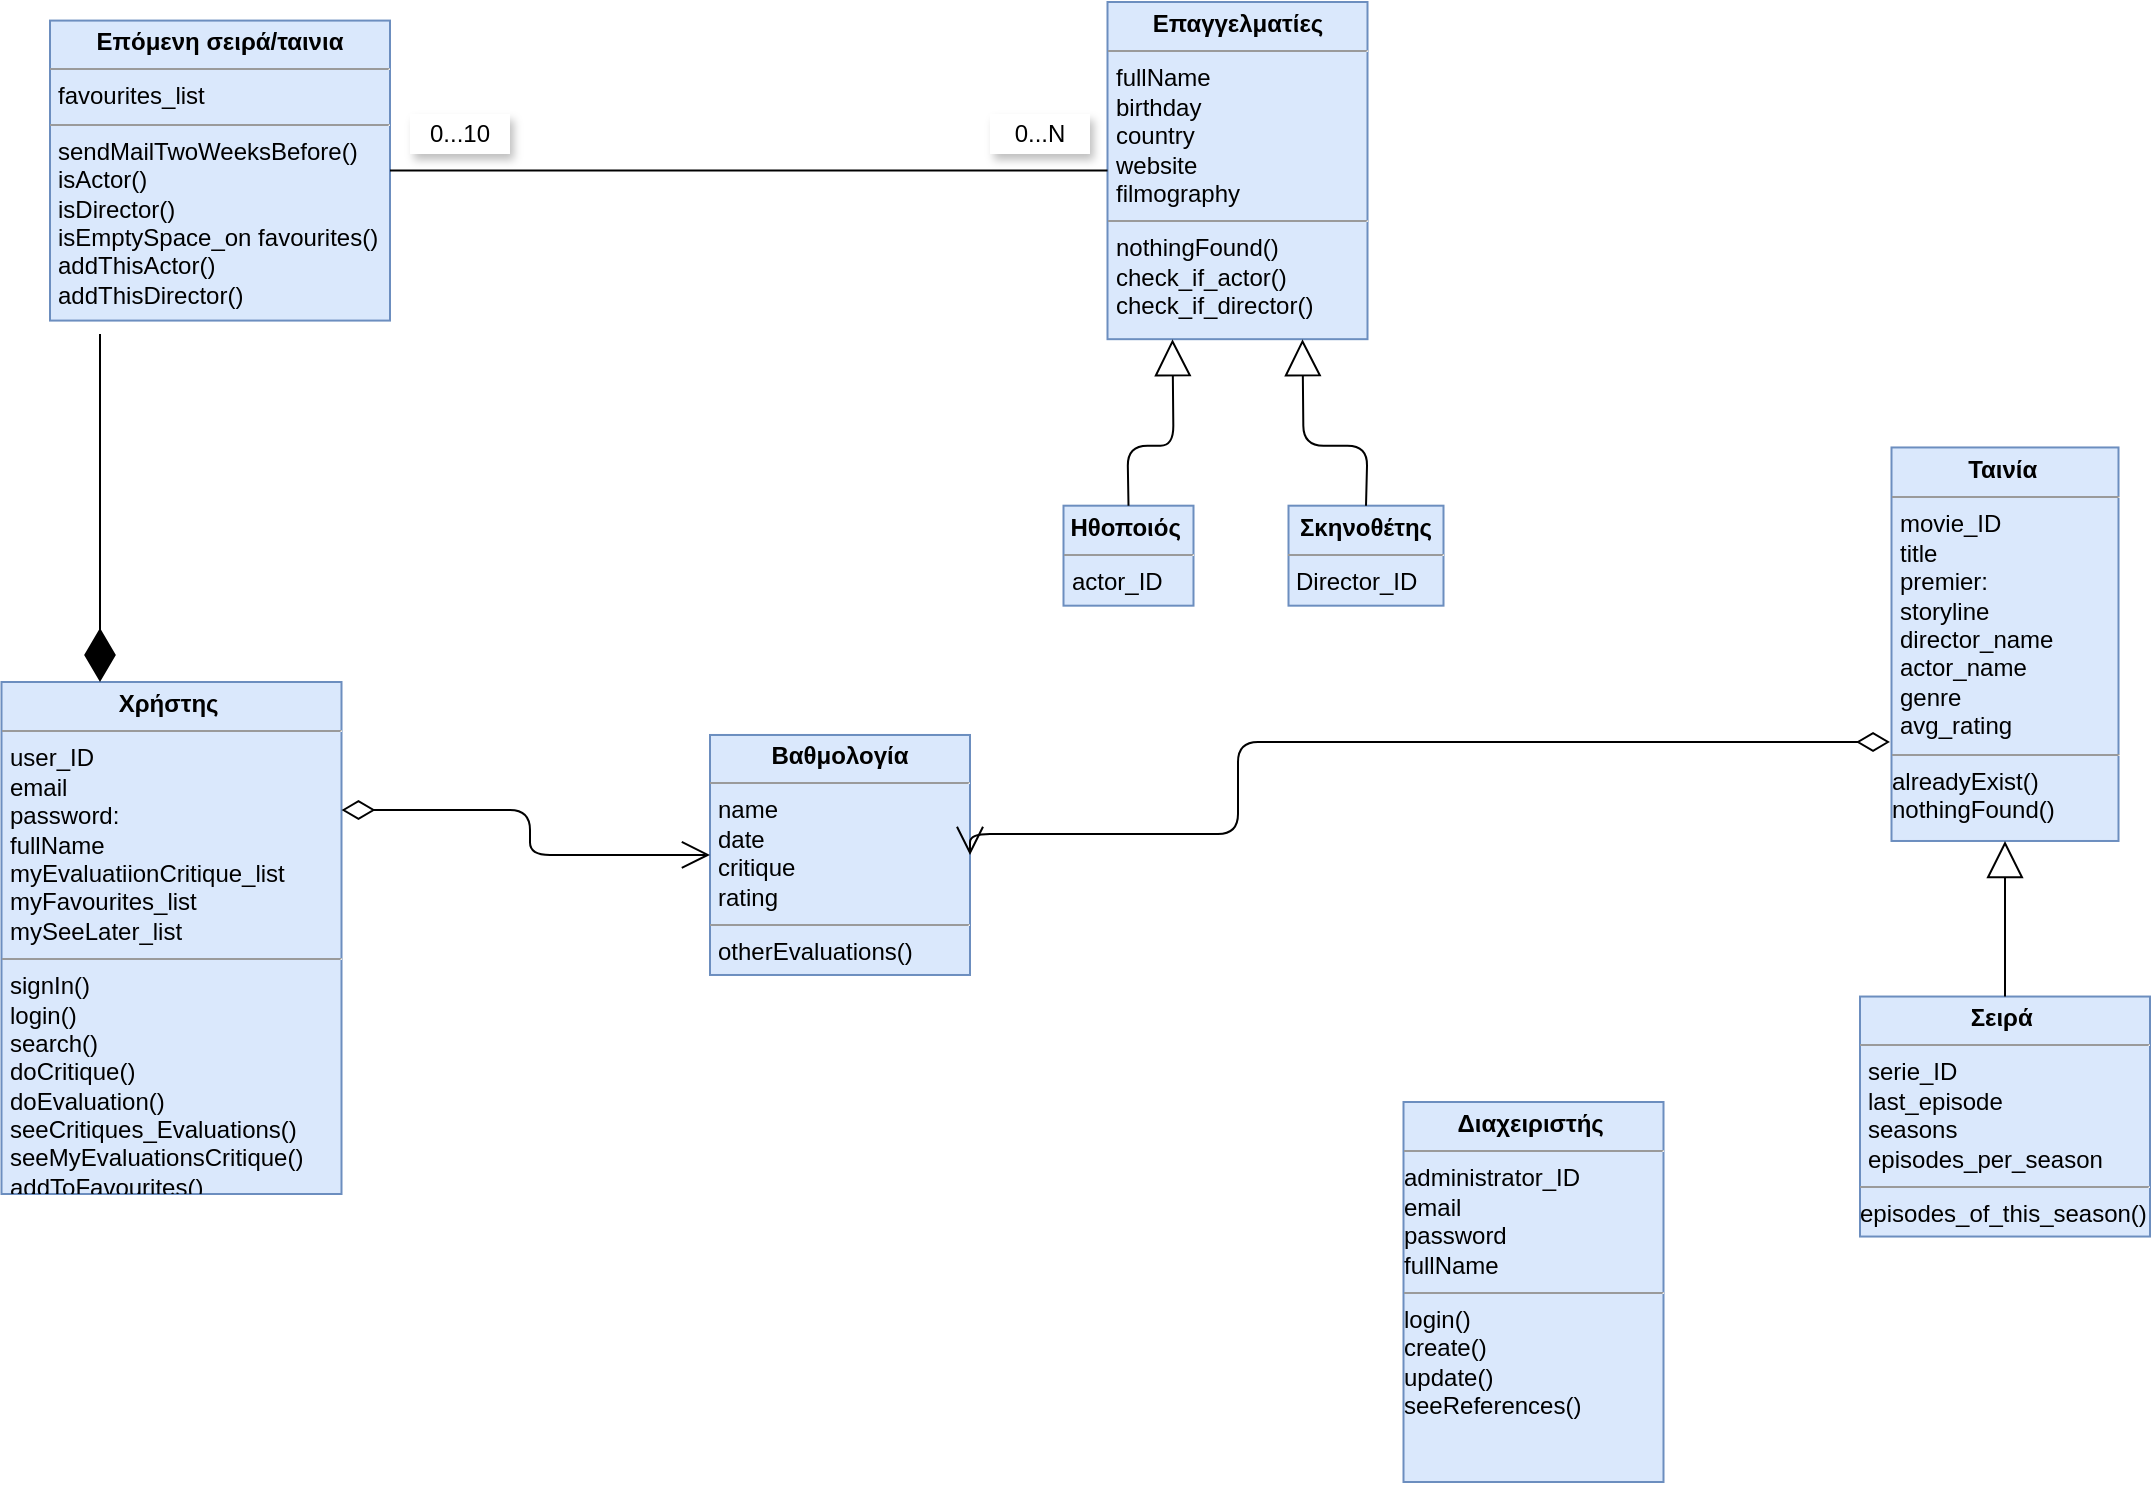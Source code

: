 <mxfile version="14.8.0" type="github">
  <diagram id="mvpipmfOTZVIbn2RnBfs" name="Page-1">
    <mxGraphModel dx="-4770" dy="-1740" grid="1" gridSize="10" guides="1" tooltips="1" connect="1" arrows="1" fold="1" page="1" pageScale="1" pageWidth="827" pageHeight="1169" math="0" shadow="0">
      <root>
        <mxCell id="0" />
        <mxCell id="1" parent="0" />
        <mxCell id="zpBQGHldrdGLaz9oylC_-38" value="&lt;p style=&quot;margin: 0px ; margin-top: 4px ; text-align: center&quot;&gt;&lt;b&gt;Χρήστης&amp;nbsp;&lt;/b&gt;&lt;/p&gt;&lt;hr size=&quot;1&quot;&gt;&lt;p style=&quot;margin: 0px ; margin-left: 4px&quot;&gt;user_ID&lt;br&gt;&lt;/p&gt;&lt;p style=&quot;margin: 0px ; margin-left: 4px&quot;&gt;email&lt;/p&gt;&lt;p style=&quot;margin: 0px ; margin-left: 4px&quot;&gt;password:&lt;/p&gt;&lt;p style=&quot;margin: 0px ; margin-left: 4px&quot;&gt;fullName&lt;/p&gt;&lt;p style=&quot;margin: 0px ; margin-left: 4px&quot;&gt;myEvaluatiionCritique_list&lt;br&gt;&lt;/p&gt;&lt;p style=&quot;margin: 0px ; margin-left: 4px&quot;&gt;myFavourites_list&lt;/p&gt;&lt;p style=&quot;margin: 0px ; margin-left: 4px&quot;&gt;mySeeLater_list&lt;/p&gt;&lt;hr size=&quot;1&quot;&gt;&lt;p style=&quot;margin: 0px 0px 0px 4px&quot;&gt;&lt;span&gt;signIn()&lt;/span&gt;&lt;br&gt;&lt;/p&gt;&lt;p style=&quot;margin: 0px 0px 0px 4px&quot;&gt;&lt;span&gt;login()&lt;/span&gt;&lt;/p&gt;&lt;p style=&quot;margin: 0px 0px 0px 4px&quot;&gt;search()&lt;span&gt;&lt;br&gt;&lt;/span&gt;&lt;/p&gt;&lt;p style=&quot;margin: 0px 0px 0px 4px&quot;&gt;doCritique()&lt;/p&gt;&lt;p style=&quot;margin: 0px 0px 0px 4px&quot;&gt;doEvaluation()&lt;/p&gt;&lt;p style=&quot;margin: 0px 0px 0px 4px&quot;&gt;seeCritiques_Evaluations()&lt;/p&gt;&lt;p style=&quot;margin: 0px 0px 0px 4px&quot;&gt;seeMyEvaluationsCritique()&lt;/p&gt;&lt;p style=&quot;margin: 0px 0px 0px 4px&quot;&gt;addToFavourites()&lt;/p&gt;&lt;p style=&quot;margin: 0px 0px 0px 4px&quot;&gt;&lt;br&gt;&lt;/p&gt;" style="verticalAlign=top;align=left;overflow=fill;fontSize=12;fontFamily=Helvetica;html=1;fillColor=#dae8fc;strokeColor=#6c8ebf;labelBackgroundColor=none;" vertex="1" parent="1">
          <mxGeometry x="5915.75" y="2834" width="170" height="256" as="geometry" />
        </mxCell>
        <mxCell id="zpBQGHldrdGLaz9oylC_-39" value="&lt;p style=&quot;margin: 0px ; margin-top: 4px ; text-align: center&quot;&gt;&lt;b&gt;Βαθμολογία&lt;/b&gt;&lt;/p&gt;&lt;hr size=&quot;1&quot;&gt;&lt;p style=&quot;margin: 0px ; margin-left: 4px&quot;&gt;&lt;span&gt;name&lt;/span&gt;&lt;br&gt;&lt;/p&gt;&lt;p style=&quot;margin: 0px ; margin-left: 4px&quot;&gt;&lt;span&gt;date&lt;/span&gt;&lt;/p&gt;&lt;p style=&quot;margin: 0px ; margin-left: 4px&quot;&gt;&lt;span&gt;critique&lt;/span&gt;&lt;/p&gt;&lt;p style=&quot;margin: 0px ; margin-left: 4px&quot;&gt;&lt;span&gt;rating&lt;/span&gt;&lt;/p&gt;&lt;hr size=&quot;1&quot;&gt;&lt;p style=&quot;margin: 0px ; margin-left: 4px&quot;&gt;otherEvaluations()&lt;/p&gt;&lt;p style=&quot;margin: 0px ; margin-left: 4px&quot;&gt;&lt;br&gt;&lt;/p&gt;&lt;p style=&quot;margin: 0px ; margin-left: 4px&quot;&gt;&lt;br&gt;&lt;/p&gt;" style="verticalAlign=top;align=left;overflow=fill;fontSize=12;fontFamily=Helvetica;html=1;fillColor=#dae8fc;strokeColor=#6c8ebf;" vertex="1" parent="1">
          <mxGeometry x="6270" y="2860.49" width="130" height="120" as="geometry" />
        </mxCell>
        <mxCell id="zpBQGHldrdGLaz9oylC_-40" value="&lt;p style=&quot;margin: 0px ; margin-top: 4px ; text-align: center&quot;&gt;&lt;b&gt;&amp;nbsp;Επόμενη σειρά/ταινια&amp;nbsp;&lt;/b&gt;&lt;/p&gt;&lt;hr size=&quot;1&quot;&gt;&lt;p style=&quot;margin: 0px ; margin-left: 4px&quot;&gt;&lt;span&gt;favourites_list&lt;/span&gt;&lt;br&gt;&lt;/p&gt;&lt;hr size=&quot;1&quot;&gt;&lt;p style=&quot;margin: 0px ; margin-left: 4px&quot;&gt;sendMailTwoWeeksBefore()&lt;/p&gt;&lt;p style=&quot;margin: 0px ; margin-left: 4px&quot;&gt;isActor()&lt;/p&gt;&lt;p style=&quot;margin: 0px ; margin-left: 4px&quot;&gt;isDirector()&lt;/p&gt;&lt;p style=&quot;margin: 0px ; margin-left: 4px&quot;&gt;isEmptySpace_on favourites()&lt;/p&gt;&lt;p style=&quot;margin: 0px ; margin-left: 4px&quot;&gt;addThisActor()&lt;/p&gt;&lt;p style=&quot;margin: 0px ; margin-left: 4px&quot;&gt;addThisDirector()&lt;/p&gt;" style="verticalAlign=top;align=left;overflow=fill;fontSize=12;fontFamily=Helvetica;html=1;fillColor=#dae8fc;strokeColor=#6c8ebf;labelBackgroundColor=none;" vertex="1" parent="1">
          <mxGeometry x="5940" y="2503.29" width="170" height="150" as="geometry" />
        </mxCell>
        <mxCell id="zpBQGHldrdGLaz9oylC_-41" value="&lt;p style=&quot;margin: 4px 0px 0px ; text-align: center&quot;&gt;&lt;b&gt;&lt;font style=&quot;font-size: 12px&quot;&gt;Σειρά&amp;nbsp;&lt;/font&gt;&lt;/b&gt;&lt;/p&gt;&lt;hr size=&quot;1&quot;&gt;&lt;p style=&quot;margin: 0px 0px 0px 4px&quot;&gt;&lt;font style=&quot;font-size: 12px&quot;&gt;serie_ID&lt;/font&gt;&lt;/p&gt;&lt;p style=&quot;margin: 0px 0px 0px 4px&quot;&gt;&lt;font style=&quot;font-size: 12px&quot;&gt;last_episode&lt;/font&gt;&lt;/p&gt;&lt;p style=&quot;margin: 0px 0px 0px 4px&quot;&gt;&lt;font style=&quot;font-size: 12px&quot;&gt;seasons&lt;/font&gt;&lt;/p&gt;&lt;p style=&quot;margin: 0px 0px 0px 4px&quot;&gt;&lt;font style=&quot;font-size: 12px&quot;&gt;episodes_per_season&lt;/font&gt;&lt;/p&gt;&lt;hr size=&quot;1&quot;&gt;&lt;font style=&quot;font-size: 12px&quot;&gt;episodes_of_this_season()&lt;/font&gt;&lt;br&gt;&lt;p style=&quot;margin: 0px ; margin-left: 4px&quot;&gt;&lt;/p&gt;" style="verticalAlign=top;align=left;overflow=fill;fontSize=12;fontFamily=Helvetica;html=1;fillColor=#dae8fc;strokeColor=#6c8ebf;labelBackgroundColor=none;" vertex="1" parent="1">
          <mxGeometry x="6845" y="2991.27" width="145" height="120" as="geometry" />
        </mxCell>
        <mxCell id="zpBQGHldrdGLaz9oylC_-42" value="&lt;p style=&quot;margin: 0px ; margin-top: 4px ; text-align: center&quot;&gt;&lt;b&gt;Σκηνοθέτης&lt;/b&gt;&lt;/p&gt;&lt;hr size=&quot;1&quot;&gt;&lt;p style=&quot;margin: 0px 0px 0px 4px&quot;&gt;&lt;span&gt;Director_ID&lt;/span&gt;&lt;/p&gt;&lt;p style=&quot;margin: 0px ; margin-left: 4px&quot;&gt;&lt;br&gt;&lt;/p&gt;&lt;p style=&quot;margin: 0px ; margin-left: 4px&quot;&gt;&lt;br&gt;&lt;/p&gt;" style="verticalAlign=top;align=left;overflow=fill;fontSize=12;fontFamily=Helvetica;html=1;fillColor=#dae8fc;strokeColor=#6c8ebf;labelBackgroundColor=none;" vertex="1" parent="1">
          <mxGeometry x="6559.25" y="2745.84" width="77.5" height="50" as="geometry" />
        </mxCell>
        <mxCell id="zpBQGHldrdGLaz9oylC_-43" value="&lt;p style=&quot;margin: 0px ; margin-top: 4px ; text-align: center&quot;&gt;&lt;b&gt;Ηθοποιός&amp;nbsp;&lt;/b&gt;&lt;/p&gt;&lt;hr size=&quot;1&quot;&gt;&lt;p style=&quot;margin: 0px 0px 0px 4px&quot;&gt;actor_ID&lt;/p&gt;&lt;p style=&quot;margin: 0px ; margin-left: 4px&quot;&gt;&lt;br&gt;&lt;/p&gt;&lt;p style=&quot;margin: 0px ; margin-left: 4px&quot;&gt;&lt;br&gt;&lt;/p&gt;" style="verticalAlign=top;align=left;overflow=fill;fontSize=12;fontFamily=Helvetica;html=1;fillColor=#dae8fc;strokeColor=#6c8ebf;labelBackgroundColor=none;" vertex="1" parent="1">
          <mxGeometry x="6446.75" y="2745.84" width="65" height="50" as="geometry" />
        </mxCell>
        <mxCell id="zpBQGHldrdGLaz9oylC_-44" value="&lt;p style=&quot;margin: 0px ; margin-top: 4px ; text-align: center&quot;&gt;&lt;b&gt;Ταινία&amp;nbsp;&lt;/b&gt;&lt;/p&gt;&lt;hr size=&quot;1&quot;&gt;&lt;p style=&quot;margin: 0px 0px 0px 4px&quot;&gt;movie_ID&lt;/p&gt;&lt;p style=&quot;margin: 0px 0px 0px 4px&quot;&gt;title&lt;br&gt;&lt;/p&gt;&lt;p style=&quot;margin: 0px 0px 0px 4px&quot;&gt;premier:&lt;/p&gt;&lt;p style=&quot;margin: 0px 0px 0px 4px&quot;&gt;storyline&lt;/p&gt;&lt;p style=&quot;margin: 0px 0px 0px 4px&quot;&gt;director_name&lt;/p&gt;&lt;p style=&quot;margin: 0px 0px 0px 4px&quot;&gt;actor_name&lt;/p&gt;&lt;p style=&quot;margin: 0px 0px 0px 4px&quot;&gt;genre&lt;/p&gt;&lt;p style=&quot;margin: 0px 0px 0px 4px&quot;&gt;avg_rating&lt;/p&gt;&lt;hr size=&quot;1&quot;&gt;alreadyExist()&lt;br&gt;nothingFound()&lt;br&gt;&lt;br&gt;&lt;p style=&quot;margin: 0px ; margin-left: 4px&quot;&gt;&lt;/p&gt;" style="verticalAlign=top;align=left;overflow=fill;fontSize=12;fontFamily=Helvetica;html=1;fillColor=#dae8fc;strokeColor=#6c8ebf;labelBackgroundColor=none;" vertex="1" parent="1">
          <mxGeometry x="6860.75" y="2716.73" width="113.5" height="196.76" as="geometry" />
        </mxCell>
        <mxCell id="zpBQGHldrdGLaz9oylC_-45" value="&lt;p style=&quot;margin: 0px ; margin-top: 4px ; text-align: center&quot;&gt;&lt;b&gt;Διαχειριστής&amp;nbsp;&lt;/b&gt;&lt;/p&gt;&lt;hr size=&quot;1&quot;&gt;administrator_ID&lt;br&gt;&lt;span&gt;email&lt;br&gt;&lt;/span&gt;&lt;span&gt;password&lt;br&gt;&lt;/span&gt;&lt;span&gt;fullName&lt;/span&gt;&lt;span&gt;&lt;br&gt;&lt;/span&gt;&lt;hr size=&quot;1&quot;&gt;login()&lt;span&gt;&lt;br&gt;create()&lt;br&gt;update()&lt;br&gt;&lt;/span&gt;&lt;span&gt;seeReferences()&lt;/span&gt;&lt;span&gt;&lt;br&gt;&lt;/span&gt;" style="verticalAlign=top;align=left;overflow=fill;fontSize=12;fontFamily=Helvetica;html=1;fillColor=#dae8fc;strokeColor=#6c8ebf;labelBackgroundColor=none;" vertex="1" parent="1">
          <mxGeometry x="6616.75" y="3044" width="130" height="190" as="geometry" />
        </mxCell>
        <mxCell id="zpBQGHldrdGLaz9oylC_-46" value="&lt;p style=&quot;margin: 0px ; margin-top: 4px ; text-align: center&quot;&gt;&lt;b&gt;Επαγγελματίες&lt;/b&gt;&lt;/p&gt;&lt;hr size=&quot;1&quot;&gt;&lt;p style=&quot;margin: 0px 0px 0px 4px&quot;&gt;&lt;span&gt;fullName&lt;/span&gt;&lt;br&gt;&lt;/p&gt;&lt;p style=&quot;margin: 0px 0px 0px 4px&quot;&gt;birthday&lt;/p&gt;&lt;p style=&quot;margin: 0px 0px 0px 4px&quot;&gt;country&lt;/p&gt;&lt;p style=&quot;margin: 0px 0px 0px 4px&quot;&gt;website&lt;/p&gt;&lt;p style=&quot;margin: 0px 0px 0px 4px&quot;&gt;filmography&lt;/p&gt;&lt;hr size=&quot;1&quot;&gt;&lt;p style=&quot;margin: 0px ; margin-left: 4px&quot;&gt;&lt;span&gt;nothingFound()&lt;/span&gt;&lt;br&gt;&lt;/p&gt;&lt;p style=&quot;margin: 0px ; margin-left: 4px&quot;&gt;check_if_actor()&lt;/p&gt;&lt;p style=&quot;margin: 0px ; margin-left: 4px&quot;&gt;check_if_director()&lt;/p&gt;" style="verticalAlign=top;align=left;overflow=fill;fontSize=12;fontFamily=Helvetica;html=1;fillColor=#dae8fc;strokeColor=#6c8ebf;labelBackgroundColor=none;" vertex="1" parent="1">
          <mxGeometry x="6468.75" y="2494" width="130" height="168.59" as="geometry" />
        </mxCell>
        <mxCell id="zpBQGHldrdGLaz9oylC_-47" value="" style="endArrow=block;endSize=16;endFill=0;html=1;exitX=0.5;exitY=0;exitDx=0;exitDy=0;entryX=0.25;entryY=1;entryDx=0;entryDy=0;labelBackgroundColor=none;" edge="1" parent="1" source="zpBQGHldrdGLaz9oylC_-43" target="zpBQGHldrdGLaz9oylC_-46">
          <mxGeometry x="-0.042" width="160" relative="1" as="geometry">
            <mxPoint x="6592.162" y="2976.535" as="sourcePoint" />
            <mxPoint x="6421.25" y="2662.585" as="targetPoint" />
            <Array as="points">
              <mxPoint x="6478.75" y="2715.84" />
              <mxPoint x="6501.75" y="2715.84" />
            </Array>
            <mxPoint as="offset" />
          </mxGeometry>
        </mxCell>
        <mxCell id="zpBQGHldrdGLaz9oylC_-48" value="" style="endArrow=block;endSize=16;endFill=0;html=1;exitX=0.5;exitY=0;exitDx=0;exitDy=0;entryX=0.75;entryY=1;entryDx=0;entryDy=0;labelBackgroundColor=none;" edge="1" parent="1" source="zpBQGHldrdGLaz9oylC_-42" target="zpBQGHldrdGLaz9oylC_-46">
          <mxGeometry x="-0.101" width="160" relative="1" as="geometry">
            <mxPoint x="6551.25" y="2769.09" as="sourcePoint" />
            <mxPoint x="6528.75" y="2665.84" as="targetPoint" />
            <Array as="points">
              <mxPoint x="6598.75" y="2715.84" />
              <mxPoint x="6566.75" y="2715.84" />
            </Array>
            <mxPoint as="offset" />
          </mxGeometry>
        </mxCell>
        <mxCell id="zpBQGHldrdGLaz9oylC_-49" value="" style="endArrow=block;endSize=16;endFill=0;html=1;entryX=0.5;entryY=1;entryDx=0;entryDy=0;exitX=0.5;exitY=0;exitDx=0;exitDy=0;labelBackgroundColor=none;" edge="1" parent="1" source="zpBQGHldrdGLaz9oylC_-41" target="zpBQGHldrdGLaz9oylC_-44">
          <mxGeometry x="-0.101" width="160" relative="1" as="geometry">
            <mxPoint x="6764.5" y="3071.27" as="sourcePoint" />
            <mxPoint x="6914.5" y="2931.27" as="targetPoint" />
            <Array as="points">
              <mxPoint x="6917.5" y="2951.27" />
            </Array>
            <mxPoint as="offset" />
          </mxGeometry>
        </mxCell>
        <mxCell id="zpBQGHldrdGLaz9oylC_-59" value="" style="endArrow=diamondThin;endFill=1;endSize=24;html=1;entryX=0.5;entryY=0;entryDx=0;entryDy=0;labelBackgroundColor=none;startArrow=none;" edge="1" parent="1">
          <mxGeometry width="160" relative="1" as="geometry">
            <mxPoint x="5965" y="2795.84" as="sourcePoint" />
            <mxPoint x="5965" y="2834.005" as="targetPoint" />
            <Array as="points" />
          </mxGeometry>
        </mxCell>
        <mxCell id="zpBQGHldrdGLaz9oylC_-60" value="" style="endArrow=open;html=1;endSize=12;startArrow=diamondThin;startSize=14;startFill=0;edgeStyle=orthogonalEdgeStyle;align=left;verticalAlign=bottom;exitX=1;exitY=0.25;exitDx=0;exitDy=0;entryX=0;entryY=0.5;entryDx=0;entryDy=0;" edge="1" parent="1" source="zpBQGHldrdGLaz9oylC_-38" target="zpBQGHldrdGLaz9oylC_-39">
          <mxGeometry x="-1" y="3" relative="1" as="geometry">
            <mxPoint x="6130" y="2940" as="sourcePoint" />
            <mxPoint x="6260" y="2920" as="targetPoint" />
            <Array as="points">
              <mxPoint x="6180" y="2898" />
              <mxPoint x="6180" y="2921" />
            </Array>
          </mxGeometry>
        </mxCell>
        <mxCell id="zpBQGHldrdGLaz9oylC_-61" value="" style="endArrow=open;html=1;endSize=12;startArrow=diamondThin;startSize=14;startFill=0;edgeStyle=orthogonalEdgeStyle;align=left;verticalAlign=bottom;entryX=1;entryY=0.5;entryDx=0;entryDy=0;" edge="1" parent="1" target="zpBQGHldrdGLaz9oylC_-39">
          <mxGeometry x="-1" y="3" relative="1" as="geometry">
            <mxPoint x="6860" y="2864" as="sourcePoint" />
            <mxPoint x="6410" y="2870" as="targetPoint" />
            <Array as="points">
              <mxPoint x="6534" y="2864" />
              <mxPoint x="6534" y="2910" />
            </Array>
          </mxGeometry>
        </mxCell>
        <mxCell id="zpBQGHldrdGLaz9oylC_-63" value="" style="endArrow=none;endFill=1;endSize=24;html=1;labelBackgroundColor=none;" edge="1" parent="1">
          <mxGeometry width="160" relative="1" as="geometry">
            <mxPoint x="5965" y="2660" as="sourcePoint" />
            <mxPoint x="5965" y="2800" as="targetPoint" />
            <Array as="points" />
          </mxGeometry>
        </mxCell>
        <mxCell id="zpBQGHldrdGLaz9oylC_-64" value="0...10" style="text;html=1;strokeColor=none;align=center;verticalAlign=middle;whiteSpace=wrap;rounded=0;shadow=1;fillColor=#FFFFFF;" vertex="1" parent="1">
          <mxGeometry x="6120" y="2550" width="50" height="20" as="geometry" />
        </mxCell>
        <mxCell id="zpBQGHldrdGLaz9oylC_-66" value="" style="endArrow=none;html=1;exitX=1;exitY=0.5;exitDx=0;exitDy=0;entryX=0;entryY=0.5;entryDx=0;entryDy=0;" edge="1" parent="1" source="zpBQGHldrdGLaz9oylC_-40" target="zpBQGHldrdGLaz9oylC_-46">
          <mxGeometry width="50" height="50" relative="1" as="geometry">
            <mxPoint x="6200" y="2770" as="sourcePoint" />
            <mxPoint x="6250" y="2720" as="targetPoint" />
          </mxGeometry>
        </mxCell>
        <mxCell id="zpBQGHldrdGLaz9oylC_-67" value="0...Ν" style="text;html=1;strokeColor=none;align=center;verticalAlign=middle;whiteSpace=wrap;rounded=0;shadow=1;fillColor=#FFFFFF;" vertex="1" parent="1">
          <mxGeometry x="6410" y="2550" width="50" height="20" as="geometry" />
        </mxCell>
      </root>
    </mxGraphModel>
  </diagram>
</mxfile>

